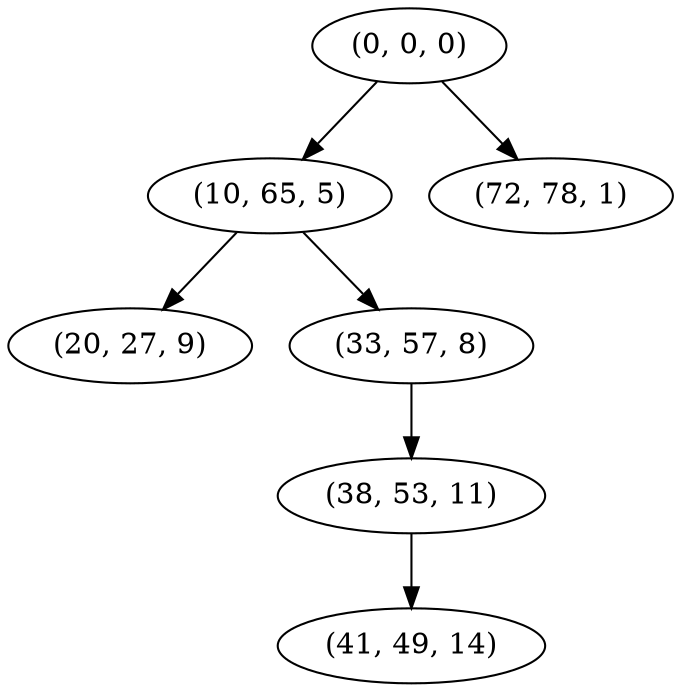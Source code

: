 digraph tree {
    "(0, 0, 0)";
    "(10, 65, 5)";
    "(20, 27, 9)";
    "(33, 57, 8)";
    "(38, 53, 11)";
    "(41, 49, 14)";
    "(72, 78, 1)";
    "(0, 0, 0)" -> "(10, 65, 5)";
    "(0, 0, 0)" -> "(72, 78, 1)";
    "(10, 65, 5)" -> "(20, 27, 9)";
    "(10, 65, 5)" -> "(33, 57, 8)";
    "(33, 57, 8)" -> "(38, 53, 11)";
    "(38, 53, 11)" -> "(41, 49, 14)";
}
